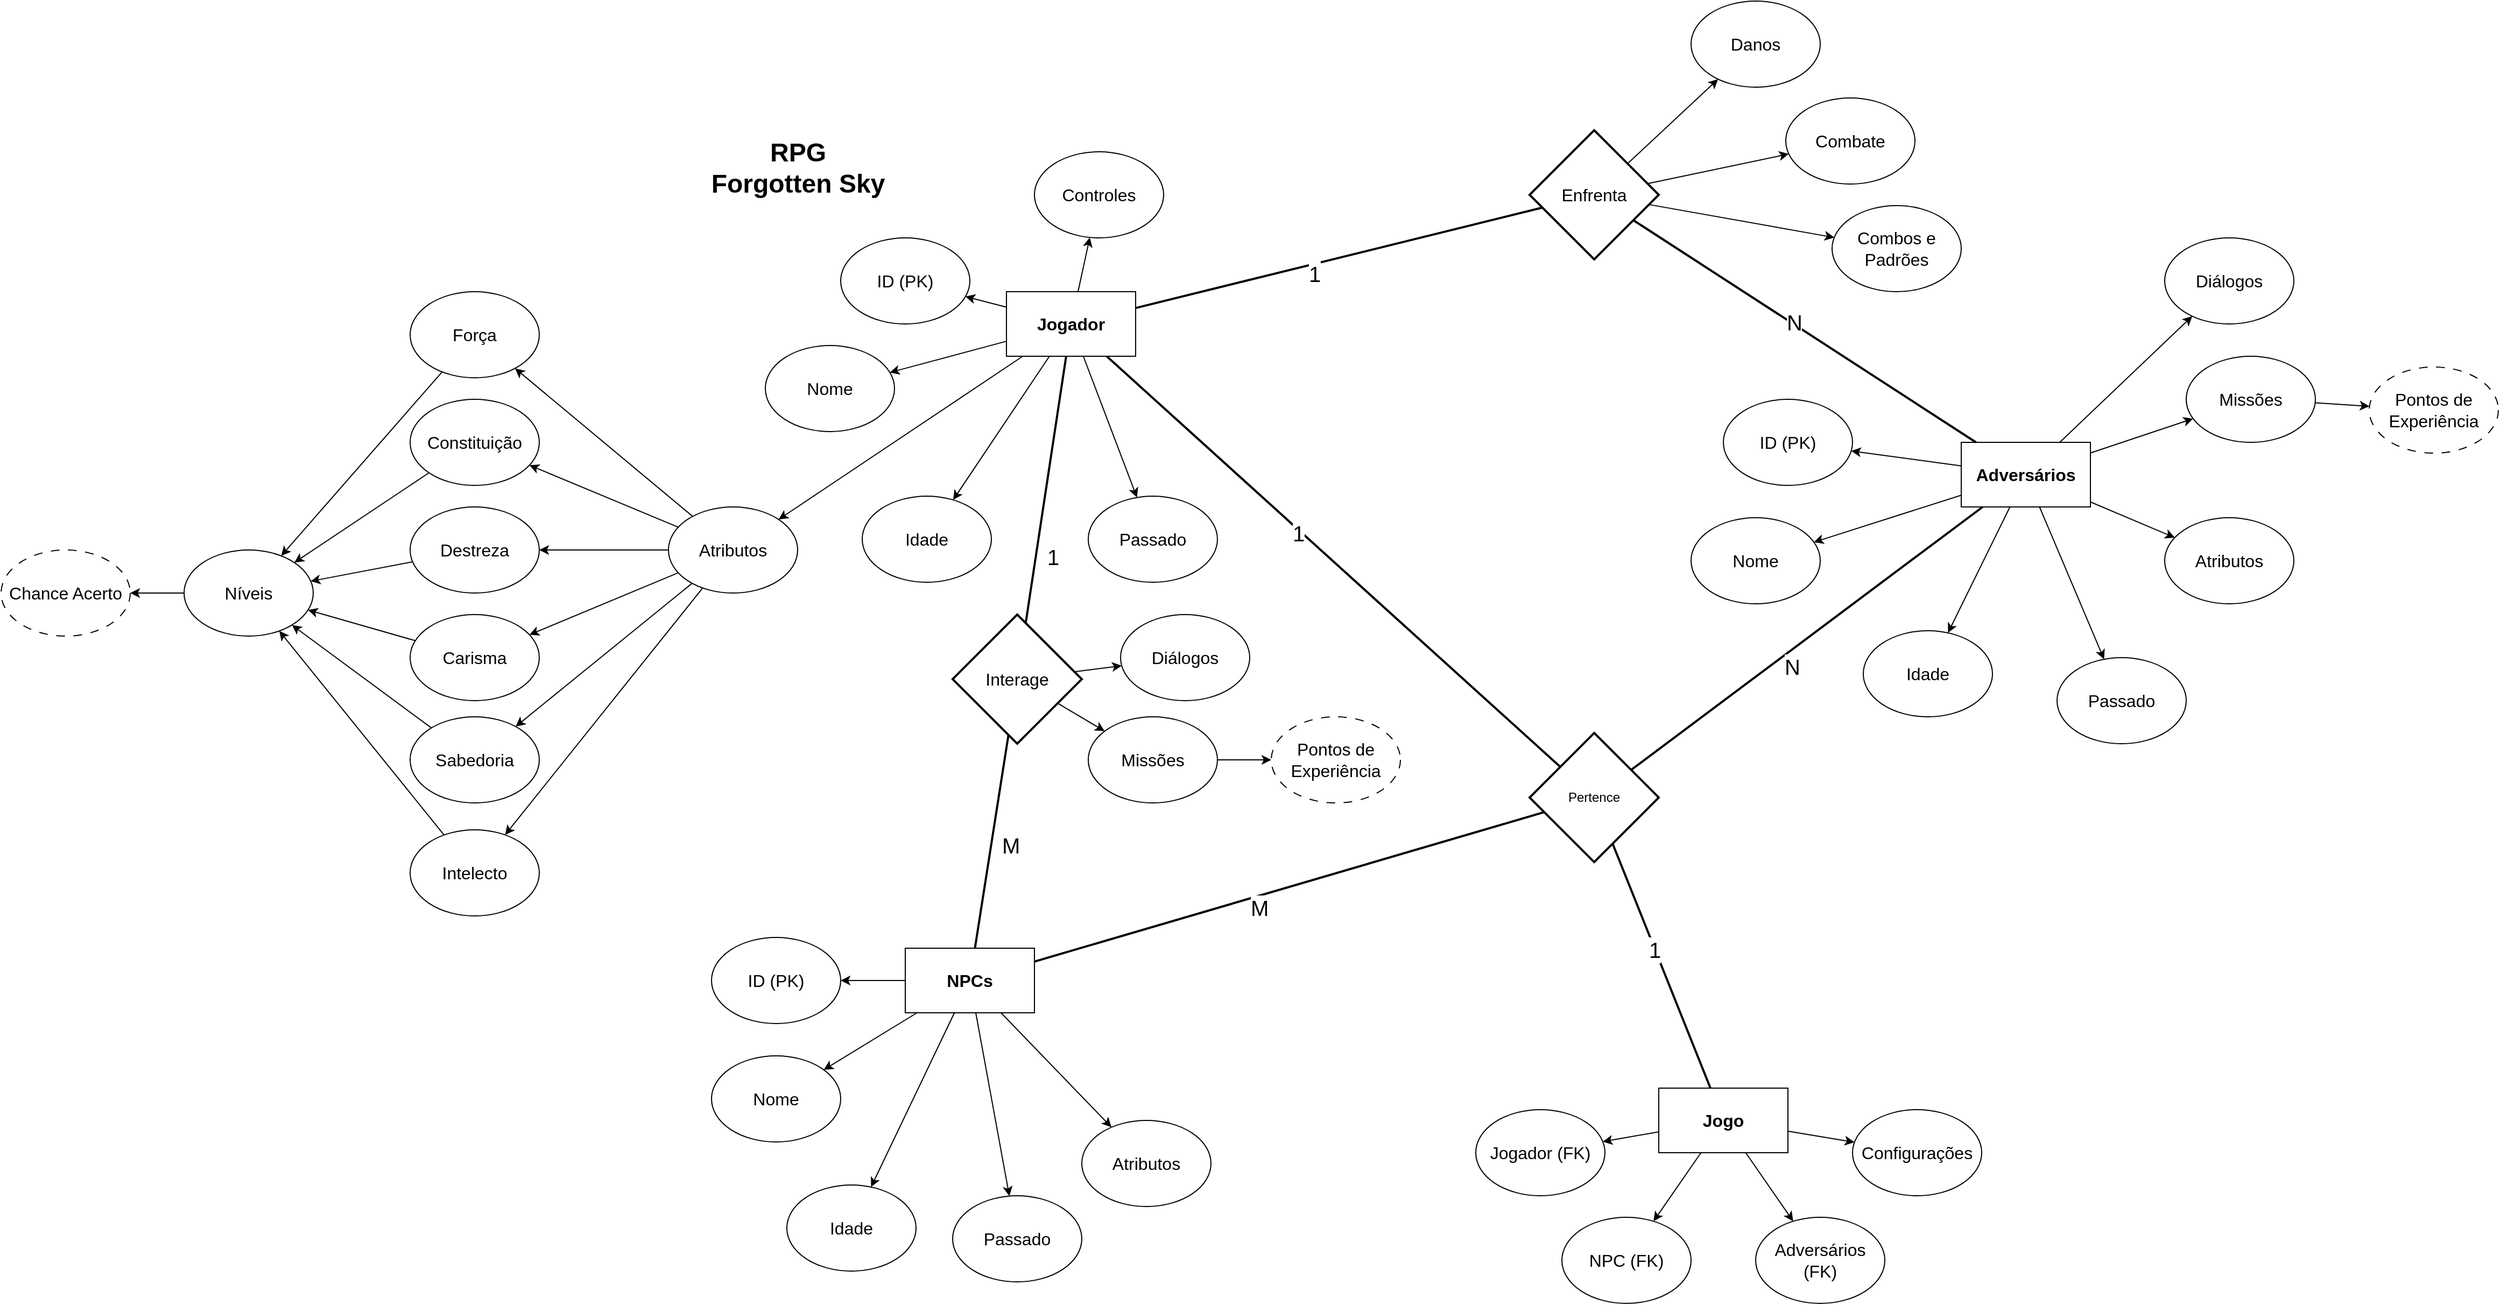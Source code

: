 <mxfile version="22.0.3" type="device">
  <diagram name="Página-1" id="PV0C417ytZdiI2iAubdF">
    <mxGraphModel dx="2379" dy="2709" grid="1" gridSize="10" guides="1" tooltips="1" connect="1" arrows="1" fold="1" page="1" pageScale="1" pageWidth="827" pageHeight="1169" math="0" shadow="0">
      <root>
        <mxCell id="0" />
        <mxCell id="1" parent="0" />
        <mxCell id="tN9eeVgs6B-u2x_idrSd-1" value="&lt;font style=&quot;font-size: 24px;&quot;&gt;&lt;b&gt;RPG&lt;br&gt;Forgotten Sky&lt;/b&gt;&lt;/font&gt;" style="text;html=1;align=center;verticalAlign=middle;resizable=0;points=[];autosize=1;strokeColor=none;fillColor=none;" parent="1" vertex="1">
          <mxGeometry x="70" y="40" width="180" height="70" as="geometry" />
        </mxCell>
        <mxCell id="tN9eeVgs6B-u2x_idrSd-2" value="&lt;font style=&quot;font-size: 16px;&quot;&gt;&lt;b&gt;Jogador&lt;/b&gt;&lt;/font&gt;" style="rounded=0;whiteSpace=wrap;html=1;" parent="1" vertex="1">
          <mxGeometry x="354" y="190" width="120" height="60" as="geometry" />
        </mxCell>
        <mxCell id="tN9eeVgs6B-u2x_idrSd-3" value="&lt;span style=&quot;font-size: 16px;&quot;&gt;&lt;b&gt;NPCs&lt;/b&gt;&lt;/span&gt;" style="rounded=0;whiteSpace=wrap;html=1;" parent="1" vertex="1">
          <mxGeometry x="260" y="800" width="120" height="60" as="geometry" />
        </mxCell>
        <mxCell id="tN9eeVgs6B-u2x_idrSd-6" value="&lt;font style=&quot;font-size: 16px;&quot;&gt;Nome&lt;/font&gt;" style="ellipse;whiteSpace=wrap;html=1;" parent="1" vertex="1">
          <mxGeometry x="130" y="240" width="120" height="80" as="geometry" />
        </mxCell>
        <mxCell id="tN9eeVgs6B-u2x_idrSd-7" value="&lt;font style=&quot;font-size: 16px;&quot;&gt;Idade&lt;/font&gt;" style="ellipse;whiteSpace=wrap;html=1;" parent="1" vertex="1">
          <mxGeometry x="220" y="380" width="120" height="80" as="geometry" />
        </mxCell>
        <mxCell id="tN9eeVgs6B-u2x_idrSd-8" value="&lt;font style=&quot;font-size: 16px;&quot;&gt;Passado&lt;/font&gt;" style="ellipse;whiteSpace=wrap;html=1;" parent="1" vertex="1">
          <mxGeometry x="430" y="380" width="120" height="80" as="geometry" />
        </mxCell>
        <mxCell id="tN9eeVgs6B-u2x_idrSd-9" value="&lt;font style=&quot;font-size: 16px;&quot;&gt;Atributos&lt;/font&gt;" style="ellipse;whiteSpace=wrap;html=1;" parent="1" vertex="1">
          <mxGeometry x="40" y="390" width="120" height="80" as="geometry" />
        </mxCell>
        <mxCell id="tN9eeVgs6B-u2x_idrSd-10" value="&lt;font style=&quot;font-size: 16px;&quot;&gt;Força&lt;/font&gt;" style="ellipse;whiteSpace=wrap;html=1;" parent="1" vertex="1">
          <mxGeometry x="-200" y="190" width="120" height="80" as="geometry" />
        </mxCell>
        <mxCell id="tN9eeVgs6B-u2x_idrSd-11" value="&lt;font style=&quot;font-size: 16px;&quot;&gt;Destreza&lt;/font&gt;" style="ellipse;whiteSpace=wrap;html=1;" parent="1" vertex="1">
          <mxGeometry x="-200" y="390" width="120" height="80" as="geometry" />
        </mxCell>
        <mxCell id="tN9eeVgs6B-u2x_idrSd-12" value="&lt;font style=&quot;font-size: 16px;&quot;&gt;Intelecto&lt;/font&gt;" style="ellipse;whiteSpace=wrap;html=1;" parent="1" vertex="1">
          <mxGeometry x="-200" y="690" width="120" height="80" as="geometry" />
        </mxCell>
        <mxCell id="tN9eeVgs6B-u2x_idrSd-13" value="&lt;font style=&quot;font-size: 16px;&quot;&gt;Constituição&lt;/font&gt;" style="ellipse;whiteSpace=wrap;html=1;" parent="1" vertex="1">
          <mxGeometry x="-200" y="290" width="120" height="80" as="geometry" />
        </mxCell>
        <mxCell id="tN9eeVgs6B-u2x_idrSd-14" value="&lt;font style=&quot;font-size: 16px;&quot;&gt;Sabedoria&lt;/font&gt;" style="ellipse;whiteSpace=wrap;html=1;" parent="1" vertex="1">
          <mxGeometry x="-200" y="585" width="120" height="80" as="geometry" />
        </mxCell>
        <mxCell id="tN9eeVgs6B-u2x_idrSd-15" value="&lt;font style=&quot;font-size: 16px;&quot;&gt;Carisma&lt;/font&gt;" style="ellipse;whiteSpace=wrap;html=1;" parent="1" vertex="1">
          <mxGeometry x="-200" y="490" width="120" height="80" as="geometry" />
        </mxCell>
        <mxCell id="tN9eeVgs6B-u2x_idrSd-16" value="&lt;font style=&quot;font-size: 16px;&quot;&gt;Níveis&lt;/font&gt;" style="ellipse;whiteSpace=wrap;html=1;" parent="1" vertex="1">
          <mxGeometry x="-410" y="430" width="120" height="80" as="geometry" />
        </mxCell>
        <mxCell id="tN9eeVgs6B-u2x_idrSd-17" value="&lt;span style=&quot;font-size: 16px;&quot;&gt;Chance Acerto&lt;/span&gt;" style="ellipse;whiteSpace=wrap;html=1;dashed=1;dashPattern=8 8;" parent="1" vertex="1">
          <mxGeometry x="-580" y="430" width="120" height="80" as="geometry" />
        </mxCell>
        <mxCell id="tN9eeVgs6B-u2x_idrSd-18" value="&lt;font style=&quot;font-size: 16px;&quot;&gt;ID (PK)&lt;/font&gt;" style="ellipse;whiteSpace=wrap;html=1;" parent="1" vertex="1">
          <mxGeometry x="200" y="140" width="120" height="80" as="geometry" />
        </mxCell>
        <mxCell id="tN9eeVgs6B-u2x_idrSd-38" value="&lt;font style=&quot;font-size: 16px;&quot;&gt;Nome&lt;/font&gt;" style="ellipse;whiteSpace=wrap;html=1;" parent="1" vertex="1">
          <mxGeometry x="80" y="900" width="120" height="80" as="geometry" />
        </mxCell>
        <mxCell id="tN9eeVgs6B-u2x_idrSd-39" value="&lt;font style=&quot;font-size: 16px;&quot;&gt;Idade&lt;/font&gt;" style="ellipse;whiteSpace=wrap;html=1;" parent="1" vertex="1">
          <mxGeometry x="150" y="1020" width="120" height="80" as="geometry" />
        </mxCell>
        <mxCell id="tN9eeVgs6B-u2x_idrSd-40" value="&lt;font style=&quot;font-size: 16px;&quot;&gt;Passado&lt;/font&gt;" style="ellipse;whiteSpace=wrap;html=1;" parent="1" vertex="1">
          <mxGeometry x="304" y="1030" width="120" height="80" as="geometry" />
        </mxCell>
        <mxCell id="tN9eeVgs6B-u2x_idrSd-41" value="&lt;font style=&quot;font-size: 16px;&quot;&gt;Atributos&lt;/font&gt;" style="ellipse;whiteSpace=wrap;html=1;" parent="1" vertex="1">
          <mxGeometry x="424" y="960" width="120" height="80" as="geometry" />
        </mxCell>
        <mxCell id="tN9eeVgs6B-u2x_idrSd-42" value="&lt;font style=&quot;font-size: 16px;&quot;&gt;ID (PK)&lt;/font&gt;" style="ellipse;whiteSpace=wrap;html=1;" parent="1" vertex="1">
          <mxGeometry x="80" y="790" width="120" height="80" as="geometry" />
        </mxCell>
        <mxCell id="tN9eeVgs6B-u2x_idrSd-44" value="&lt;span style=&quot;font-size: 16px;&quot;&gt;Diálogos&lt;/span&gt;" style="ellipse;whiteSpace=wrap;html=1;" parent="1" vertex="1">
          <mxGeometry x="460" y="490" width="120" height="80" as="geometry" />
        </mxCell>
        <mxCell id="tN9eeVgs6B-u2x_idrSd-45" value="&lt;font style=&quot;font-size: 16px;&quot;&gt;Missões&lt;/font&gt;" style="ellipse;whiteSpace=wrap;html=1;" parent="1" vertex="1">
          <mxGeometry x="430" y="585" width="120" height="80" as="geometry" />
        </mxCell>
        <mxCell id="tN9eeVgs6B-u2x_idrSd-46" value="&lt;span style=&quot;font-size: 16px;&quot;&gt;Pontos de Experiência&lt;/span&gt;" style="ellipse;whiteSpace=wrap;html=1;dashed=1;dashPattern=8 8;" parent="1" vertex="1">
          <mxGeometry x="600" y="585" width="120" height="80" as="geometry" />
        </mxCell>
        <mxCell id="tN9eeVgs6B-u2x_idrSd-62" value="&lt;span style=&quot;font-size: 16px;&quot;&gt;&lt;b&gt;Adversários&lt;/b&gt;&lt;/span&gt;" style="rounded=0;whiteSpace=wrap;html=1;" parent="1" vertex="1">
          <mxGeometry x="1241" y="330" width="120" height="60" as="geometry" />
        </mxCell>
        <mxCell id="tN9eeVgs6B-u2x_idrSd-63" value="&lt;font style=&quot;font-size: 16px;&quot;&gt;Nome&lt;/font&gt;" style="ellipse;whiteSpace=wrap;html=1;" parent="1" vertex="1">
          <mxGeometry x="990" y="400" width="120" height="80" as="geometry" />
        </mxCell>
        <mxCell id="tN9eeVgs6B-u2x_idrSd-64" value="&lt;font style=&quot;font-size: 16px;&quot;&gt;Idade&lt;/font&gt;" style="ellipse;whiteSpace=wrap;html=1;" parent="1" vertex="1">
          <mxGeometry x="1150" y="505" width="120" height="80" as="geometry" />
        </mxCell>
        <mxCell id="tN9eeVgs6B-u2x_idrSd-65" value="&lt;font style=&quot;font-size: 16px;&quot;&gt;Passado&lt;/font&gt;" style="ellipse;whiteSpace=wrap;html=1;" parent="1" vertex="1">
          <mxGeometry x="1330" y="530" width="120" height="80" as="geometry" />
        </mxCell>
        <mxCell id="tN9eeVgs6B-u2x_idrSd-66" value="&lt;font style=&quot;font-size: 16px;&quot;&gt;Atributos&lt;/font&gt;" style="ellipse;whiteSpace=wrap;html=1;" parent="1" vertex="1">
          <mxGeometry x="1430" y="400" width="120" height="80" as="geometry" />
        </mxCell>
        <mxCell id="tN9eeVgs6B-u2x_idrSd-67" value="&lt;font style=&quot;font-size: 16px;&quot;&gt;ID (PK)&lt;/font&gt;" style="ellipse;whiteSpace=wrap;html=1;" parent="1" vertex="1">
          <mxGeometry x="1020" y="290" width="120" height="80" as="geometry" />
        </mxCell>
        <mxCell id="tN9eeVgs6B-u2x_idrSd-68" value="&lt;span style=&quot;font-size: 16px;&quot;&gt;Diálogos&lt;/span&gt;" style="ellipse;whiteSpace=wrap;html=1;" parent="1" vertex="1">
          <mxGeometry x="1430" y="140" width="120" height="80" as="geometry" />
        </mxCell>
        <mxCell id="tN9eeVgs6B-u2x_idrSd-70" value="&lt;font style=&quot;font-size: 16px;&quot;&gt;Missões&lt;/font&gt;" style="ellipse;whiteSpace=wrap;html=1;" parent="1" vertex="1">
          <mxGeometry x="1450" y="250" width="120" height="80" as="geometry" />
        </mxCell>
        <mxCell id="tN9eeVgs6B-u2x_idrSd-71" value="&lt;span style=&quot;font-size: 16px;&quot;&gt;Pontos de Experiência&lt;/span&gt;" style="ellipse;whiteSpace=wrap;html=1;dashed=1;dashPattern=8 8;" parent="1" vertex="1">
          <mxGeometry x="1620" y="260" width="120" height="80" as="geometry" />
        </mxCell>
        <mxCell id="tN9eeVgs6B-u2x_idrSd-72" value="&lt;span style=&quot;font-size: 16px;&quot;&gt;Combate&lt;/span&gt;" style="ellipse;whiteSpace=wrap;html=1;" parent="1" vertex="1">
          <mxGeometry x="1078" y="10" width="120" height="80" as="geometry" />
        </mxCell>
        <mxCell id="tN9eeVgs6B-u2x_idrSd-73" value="&lt;span style=&quot;font-size: 16px;&quot;&gt;Combos e&lt;br&gt;Padrões&lt;br&gt;&lt;/span&gt;" style="ellipse;whiteSpace=wrap;html=1;" parent="1" vertex="1">
          <mxGeometry x="1121" y="110" width="120" height="80" as="geometry" />
        </mxCell>
        <mxCell id="tN9eeVgs6B-u2x_idrSd-75" value="&lt;span style=&quot;font-size: 16px;&quot;&gt;Danos&lt;br&gt;&lt;/span&gt;" style="ellipse;whiteSpace=wrap;html=1;" parent="1" vertex="1">
          <mxGeometry x="990" y="-80" width="120" height="80" as="geometry" />
        </mxCell>
        <mxCell id="tN9eeVgs6B-u2x_idrSd-78" value="&lt;font style=&quot;font-size: 16px;&quot;&gt;Controles&lt;/font&gt;" style="ellipse;whiteSpace=wrap;html=1;" parent="1" vertex="1">
          <mxGeometry x="380" y="60" width="120" height="80" as="geometry" />
        </mxCell>
        <mxCell id="KgcUx6kxorHHYvOVh6-6-1" value="&lt;font style=&quot;font-size: 16px;&quot;&gt;Interage&lt;/font&gt;" style="rhombus;whiteSpace=wrap;html=1;strokeWidth=2;" vertex="1" parent="1">
          <mxGeometry x="304" y="490" width="120" height="120" as="geometry" />
        </mxCell>
        <mxCell id="KgcUx6kxorHHYvOVh6-6-2" value="&lt;font style=&quot;font-size: 16px;&quot;&gt;Enfrenta&lt;/font&gt;" style="rhombus;whiteSpace=wrap;html=1;strokeWidth=2;" vertex="1" parent="1">
          <mxGeometry x="840" y="40" width="120" height="120" as="geometry" />
        </mxCell>
        <mxCell id="KgcUx6kxorHHYvOVh6-6-5" value="" style="endArrow=classic;html=1;rounded=0;strokeWidth=1;" edge="1" parent="1" source="tN9eeVgs6B-u2x_idrSd-2" target="tN9eeVgs6B-u2x_idrSd-18">
          <mxGeometry width="50" height="50" relative="1" as="geometry">
            <mxPoint x="330" y="670" as="sourcePoint" />
            <mxPoint x="590" y="610" as="targetPoint" />
          </mxGeometry>
        </mxCell>
        <mxCell id="KgcUx6kxorHHYvOVh6-6-6" value="" style="endArrow=none;html=1;rounded=0;strokeWidth=2;" edge="1" parent="1" source="KgcUx6kxorHHYvOVh6-6-1" target="tN9eeVgs6B-u2x_idrSd-2">
          <mxGeometry width="50" height="50" relative="1" as="geometry">
            <mxPoint x="700" y="630" as="sourcePoint" />
            <mxPoint x="750" y="580" as="targetPoint" />
          </mxGeometry>
        </mxCell>
        <mxCell id="KgcUx6kxorHHYvOVh6-6-33" value="&lt;font style=&quot;font-size: 20px;&quot;&gt;1&lt;/font&gt;" style="edgeLabel;html=1;align=left;verticalAlign=middle;resizable=0;points=[];" vertex="1" connectable="0" parent="KgcUx6kxorHHYvOVh6-6-6">
          <mxGeometry x="-0.49" y="-9" relative="1" as="geometry">
            <mxPoint as="offset" />
          </mxGeometry>
        </mxCell>
        <mxCell id="KgcUx6kxorHHYvOVh6-6-7" value="" style="endArrow=none;html=1;rounded=0;strokeWidth=2;" edge="1" parent="1" source="KgcUx6kxorHHYvOVh6-6-1" target="tN9eeVgs6B-u2x_idrSd-3">
          <mxGeometry width="50" height="50" relative="1" as="geometry">
            <mxPoint x="53" y="523" as="sourcePoint" />
            <mxPoint x="386" y="260" as="targetPoint" />
          </mxGeometry>
        </mxCell>
        <mxCell id="KgcUx6kxorHHYvOVh6-6-34" value="&lt;font style=&quot;font-size: 20px;&quot;&gt;M&lt;/font&gt;" style="edgeLabel;html=1;align=left;verticalAlign=middle;resizable=0;points=[];" vertex="1" connectable="0" parent="KgcUx6kxorHHYvOVh6-6-7">
          <mxGeometry x="0.018" y="8" relative="1" as="geometry">
            <mxPoint as="offset" />
          </mxGeometry>
        </mxCell>
        <mxCell id="KgcUx6kxorHHYvOVh6-6-8" value="" style="endArrow=classic;html=1;rounded=0;strokeWidth=1;" edge="1" parent="1" source="tN9eeVgs6B-u2x_idrSd-2" target="tN9eeVgs6B-u2x_idrSd-6">
          <mxGeometry width="50" height="50" relative="1" as="geometry">
            <mxPoint x="364" y="214" as="sourcePoint" />
            <mxPoint x="326" y="205" as="targetPoint" />
          </mxGeometry>
        </mxCell>
        <mxCell id="KgcUx6kxorHHYvOVh6-6-9" value="" style="endArrow=classic;html=1;rounded=0;strokeWidth=1;" edge="1" parent="1" source="tN9eeVgs6B-u2x_idrSd-2" target="tN9eeVgs6B-u2x_idrSd-7">
          <mxGeometry width="50" height="50" relative="1" as="geometry">
            <mxPoint x="374" y="224" as="sourcePoint" />
            <mxPoint x="336" y="215" as="targetPoint" />
          </mxGeometry>
        </mxCell>
        <mxCell id="KgcUx6kxorHHYvOVh6-6-10" value="" style="endArrow=classic;html=1;rounded=0;strokeWidth=1;" edge="1" parent="1" source="tN9eeVgs6B-u2x_idrSd-2" target="tN9eeVgs6B-u2x_idrSd-8">
          <mxGeometry width="50" height="50" relative="1" as="geometry">
            <mxPoint x="384" y="234" as="sourcePoint" />
            <mxPoint x="346" y="225" as="targetPoint" />
          </mxGeometry>
        </mxCell>
        <mxCell id="KgcUx6kxorHHYvOVh6-6-11" value="" style="endArrow=classic;html=1;rounded=0;strokeWidth=1;" edge="1" parent="1" source="tN9eeVgs6B-u2x_idrSd-2" target="tN9eeVgs6B-u2x_idrSd-9">
          <mxGeometry width="50" height="50" relative="1" as="geometry">
            <mxPoint x="394" y="244" as="sourcePoint" />
            <mxPoint x="356" y="235" as="targetPoint" />
          </mxGeometry>
        </mxCell>
        <mxCell id="KgcUx6kxorHHYvOVh6-6-12" value="" style="endArrow=classic;html=1;rounded=0;strokeWidth=1;" edge="1" parent="1" source="tN9eeVgs6B-u2x_idrSd-2" target="tN9eeVgs6B-u2x_idrSd-78">
          <mxGeometry width="50" height="50" relative="1" as="geometry">
            <mxPoint x="404" y="254" as="sourcePoint" />
            <mxPoint x="366" y="245" as="targetPoint" />
          </mxGeometry>
        </mxCell>
        <mxCell id="KgcUx6kxorHHYvOVh6-6-13" value="" style="endArrow=classic;html=1;rounded=0;strokeWidth=1;" edge="1" parent="1" source="tN9eeVgs6B-u2x_idrSd-3" target="tN9eeVgs6B-u2x_idrSd-42">
          <mxGeometry width="50" height="50" relative="1" as="geometry">
            <mxPoint x="435" y="260" as="sourcePoint" />
            <mxPoint x="485" y="391" as="targetPoint" />
          </mxGeometry>
        </mxCell>
        <mxCell id="KgcUx6kxorHHYvOVh6-6-14" value="" style="endArrow=classic;html=1;rounded=0;strokeWidth=1;" edge="1" parent="1" source="tN9eeVgs6B-u2x_idrSd-3" target="tN9eeVgs6B-u2x_idrSd-38">
          <mxGeometry width="50" height="50" relative="1" as="geometry">
            <mxPoint x="445" y="270" as="sourcePoint" />
            <mxPoint x="495" y="401" as="targetPoint" />
          </mxGeometry>
        </mxCell>
        <mxCell id="KgcUx6kxorHHYvOVh6-6-15" value="" style="endArrow=classic;html=1;rounded=0;strokeWidth=1;" edge="1" parent="1" source="tN9eeVgs6B-u2x_idrSd-3" target="tN9eeVgs6B-u2x_idrSd-39">
          <mxGeometry width="50" height="50" relative="1" as="geometry">
            <mxPoint x="455" y="280" as="sourcePoint" />
            <mxPoint x="505" y="411" as="targetPoint" />
          </mxGeometry>
        </mxCell>
        <mxCell id="KgcUx6kxorHHYvOVh6-6-16" value="" style="endArrow=classic;html=1;rounded=0;strokeWidth=1;" edge="1" parent="1" source="tN9eeVgs6B-u2x_idrSd-3" target="tN9eeVgs6B-u2x_idrSd-40">
          <mxGeometry width="50" height="50" relative="1" as="geometry">
            <mxPoint x="465" y="290" as="sourcePoint" />
            <mxPoint x="515" y="421" as="targetPoint" />
          </mxGeometry>
        </mxCell>
        <mxCell id="KgcUx6kxorHHYvOVh6-6-17" value="" style="endArrow=classic;html=1;rounded=0;strokeWidth=1;" edge="1" parent="1" source="tN9eeVgs6B-u2x_idrSd-3" target="tN9eeVgs6B-u2x_idrSd-41">
          <mxGeometry width="50" height="50" relative="1" as="geometry">
            <mxPoint x="475" y="300" as="sourcePoint" />
            <mxPoint x="525" y="431" as="targetPoint" />
          </mxGeometry>
        </mxCell>
        <mxCell id="KgcUx6kxorHHYvOVh6-6-18" value="" style="endArrow=classic;html=1;rounded=0;strokeWidth=1;" edge="1" parent="1" source="KgcUx6kxorHHYvOVh6-6-1" target="tN9eeVgs6B-u2x_idrSd-45">
          <mxGeometry width="50" height="50" relative="1" as="geometry">
            <mxPoint x="485" y="310" as="sourcePoint" />
            <mxPoint x="535" y="441" as="targetPoint" />
          </mxGeometry>
        </mxCell>
        <mxCell id="KgcUx6kxorHHYvOVh6-6-19" value="" style="endArrow=classic;html=1;rounded=0;strokeWidth=1;" edge="1" parent="1" source="KgcUx6kxorHHYvOVh6-6-1" target="tN9eeVgs6B-u2x_idrSd-44">
          <mxGeometry width="50" height="50" relative="1" as="geometry">
            <mxPoint x="495" y="320" as="sourcePoint" />
            <mxPoint x="545" y="451" as="targetPoint" />
          </mxGeometry>
        </mxCell>
        <mxCell id="KgcUx6kxorHHYvOVh6-6-20" value="" style="endArrow=classic;html=1;rounded=0;strokeWidth=1;" edge="1" parent="1" source="tN9eeVgs6B-u2x_idrSd-45" target="tN9eeVgs6B-u2x_idrSd-46">
          <mxGeometry width="50" height="50" relative="1" as="geometry">
            <mxPoint x="505" y="330" as="sourcePoint" />
            <mxPoint x="555" y="461" as="targetPoint" />
          </mxGeometry>
        </mxCell>
        <mxCell id="KgcUx6kxorHHYvOVh6-6-22" value="" style="endArrow=none;html=1;rounded=0;strokeWidth=2;" edge="1" parent="1" source="KgcUx6kxorHHYvOVh6-6-2" target="tN9eeVgs6B-u2x_idrSd-2">
          <mxGeometry width="50" height="50" relative="1" as="geometry">
            <mxPoint x="382" y="508" as="sourcePoint" />
            <mxPoint x="419" y="260" as="targetPoint" />
          </mxGeometry>
        </mxCell>
        <mxCell id="KgcUx6kxorHHYvOVh6-6-36" value="&lt;font style=&quot;font-size: 20px;&quot;&gt;1&lt;/font&gt;" style="edgeLabel;html=1;align=left;verticalAlign=middle;resizable=0;points=[];" vertex="1" connectable="0" parent="KgcUx6kxorHHYvOVh6-6-22">
          <mxGeometry x="0.167" y="7" relative="1" as="geometry">
            <mxPoint as="offset" />
          </mxGeometry>
        </mxCell>
        <mxCell id="KgcUx6kxorHHYvOVh6-6-23" value="" style="endArrow=none;html=1;rounded=0;strokeWidth=2;" edge="1" parent="1" source="KgcUx6kxorHHYvOVh6-6-2" target="tN9eeVgs6B-u2x_idrSd-62">
          <mxGeometry width="50" height="50" relative="1" as="geometry">
            <mxPoint x="392" y="518" as="sourcePoint" />
            <mxPoint x="429" y="270" as="targetPoint" />
          </mxGeometry>
        </mxCell>
        <mxCell id="KgcUx6kxorHHYvOVh6-6-37" value="&lt;font style=&quot;font-size: 20px;&quot;&gt;N&lt;/font&gt;" style="edgeLabel;html=1;align=left;verticalAlign=middle;resizable=0;points=[];" vertex="1" connectable="0" parent="KgcUx6kxorHHYvOVh6-6-23">
          <mxGeometry x="-0.108" y="-3" relative="1" as="geometry">
            <mxPoint as="offset" />
          </mxGeometry>
        </mxCell>
        <mxCell id="KgcUx6kxorHHYvOVh6-6-24" value="" style="endArrow=classic;html=1;rounded=0;strokeWidth=1;" edge="1" parent="1" source="tN9eeVgs6B-u2x_idrSd-16" target="tN9eeVgs6B-u2x_idrSd-17">
          <mxGeometry width="50" height="50" relative="1" as="geometry">
            <mxPoint x="603" y="923" as="sourcePoint" />
            <mxPoint x="671" y="957" as="targetPoint" />
          </mxGeometry>
        </mxCell>
        <mxCell id="KgcUx6kxorHHYvOVh6-6-25" value="" style="endArrow=classic;html=1;rounded=0;strokeWidth=1;" edge="1" parent="1" source="tN9eeVgs6B-u2x_idrSd-62" target="tN9eeVgs6B-u2x_idrSd-67">
          <mxGeometry width="50" height="50" relative="1" as="geometry">
            <mxPoint x="390" y="825" as="sourcePoint" />
            <mxPoint x="474" y="804" as="targetPoint" />
          </mxGeometry>
        </mxCell>
        <mxCell id="KgcUx6kxorHHYvOVh6-6-26" value="" style="endArrow=classic;html=1;rounded=0;strokeWidth=1;" edge="1" parent="1" source="tN9eeVgs6B-u2x_idrSd-62" target="tN9eeVgs6B-u2x_idrSd-63">
          <mxGeometry width="50" height="50" relative="1" as="geometry">
            <mxPoint x="1131" y="807" as="sourcePoint" />
            <mxPoint x="1017" y="819" as="targetPoint" />
          </mxGeometry>
        </mxCell>
        <mxCell id="KgcUx6kxorHHYvOVh6-6-27" value="" style="endArrow=classic;html=1;rounded=0;strokeWidth=1;" edge="1" parent="1" source="tN9eeVgs6B-u2x_idrSd-62" target="tN9eeVgs6B-u2x_idrSd-64">
          <mxGeometry width="50" height="50" relative="1" as="geometry">
            <mxPoint x="1141" y="817" as="sourcePoint" />
            <mxPoint x="1027" y="829" as="targetPoint" />
          </mxGeometry>
        </mxCell>
        <mxCell id="KgcUx6kxorHHYvOVh6-6-28" value="" style="endArrow=classic;html=1;rounded=0;strokeWidth=1;" edge="1" parent="1" source="tN9eeVgs6B-u2x_idrSd-62" target="tN9eeVgs6B-u2x_idrSd-65">
          <mxGeometry width="50" height="50" relative="1" as="geometry">
            <mxPoint x="1151" y="827" as="sourcePoint" />
            <mxPoint x="1037" y="839" as="targetPoint" />
          </mxGeometry>
        </mxCell>
        <mxCell id="KgcUx6kxorHHYvOVh6-6-29" value="" style="endArrow=classic;html=1;rounded=0;strokeWidth=1;" edge="1" parent="1" source="tN9eeVgs6B-u2x_idrSd-62" target="tN9eeVgs6B-u2x_idrSd-66">
          <mxGeometry width="50" height="50" relative="1" as="geometry">
            <mxPoint x="1161" y="837" as="sourcePoint" />
            <mxPoint x="1047" y="849" as="targetPoint" />
          </mxGeometry>
        </mxCell>
        <mxCell id="KgcUx6kxorHHYvOVh6-6-30" value="" style="endArrow=classic;html=1;rounded=0;strokeWidth=1;" edge="1" parent="1" source="tN9eeVgs6B-u2x_idrSd-62" target="tN9eeVgs6B-u2x_idrSd-70">
          <mxGeometry width="50" height="50" relative="1" as="geometry">
            <mxPoint x="1171" y="847" as="sourcePoint" />
            <mxPoint x="1057" y="859" as="targetPoint" />
          </mxGeometry>
        </mxCell>
        <mxCell id="KgcUx6kxorHHYvOVh6-6-31" value="" style="endArrow=classic;html=1;rounded=0;strokeWidth=1;" edge="1" parent="1" source="tN9eeVgs6B-u2x_idrSd-62" target="tN9eeVgs6B-u2x_idrSd-68">
          <mxGeometry width="50" height="50" relative="1" as="geometry">
            <mxPoint x="1181" y="857" as="sourcePoint" />
            <mxPoint x="1067" y="869" as="targetPoint" />
          </mxGeometry>
        </mxCell>
        <mxCell id="KgcUx6kxorHHYvOVh6-6-32" value="" style="endArrow=classic;html=1;rounded=0;strokeWidth=1;" edge="1" parent="1" source="KgcUx6kxorHHYvOVh6-6-2" target="tN9eeVgs6B-u2x_idrSd-72">
          <mxGeometry width="50" height="50" relative="1" as="geometry">
            <mxPoint x="1191" y="867" as="sourcePoint" />
            <mxPoint x="1077" y="879" as="targetPoint" />
          </mxGeometry>
        </mxCell>
        <mxCell id="KgcUx6kxorHHYvOVh6-6-35" value="" style="endArrow=classic;html=1;rounded=0;strokeWidth=1;" edge="1" parent="1" source="tN9eeVgs6B-u2x_idrSd-70" target="tN9eeVgs6B-u2x_idrSd-71">
          <mxGeometry width="50" height="50" relative="1" as="geometry">
            <mxPoint x="1334" y="470" as="sourcePoint" />
            <mxPoint x="1402" y="612" as="targetPoint" />
          </mxGeometry>
        </mxCell>
        <mxCell id="KgcUx6kxorHHYvOVh6-6-38" value="" style="endArrow=classic;html=1;rounded=0;strokeWidth=1;" edge="1" parent="1" source="KgcUx6kxorHHYvOVh6-6-2" target="tN9eeVgs6B-u2x_idrSd-75">
          <mxGeometry width="50" height="50" relative="1" as="geometry">
            <mxPoint x="1260" y="443" as="sourcePoint" />
            <mxPoint x="1200" y="447" as="targetPoint" />
          </mxGeometry>
        </mxCell>
        <mxCell id="KgcUx6kxorHHYvOVh6-6-39" value="" style="endArrow=classic;html=1;rounded=0;strokeWidth=1;" edge="1" parent="1" source="KgcUx6kxorHHYvOVh6-6-2" target="tN9eeVgs6B-u2x_idrSd-73">
          <mxGeometry width="50" height="50" relative="1" as="geometry">
            <mxPoint x="1270" y="453" as="sourcePoint" />
            <mxPoint x="1210" y="457" as="targetPoint" />
          </mxGeometry>
        </mxCell>
        <mxCell id="KgcUx6kxorHHYvOVh6-6-40" value="&lt;font style=&quot;font-size: 16px;&quot;&gt;&lt;b&gt;Jogo&lt;/b&gt;&lt;/font&gt;" style="rounded=0;whiteSpace=wrap;html=1;" vertex="1" parent="1">
          <mxGeometry x="960" y="930" width="120" height="60" as="geometry" />
        </mxCell>
        <mxCell id="KgcUx6kxorHHYvOVh6-6-41" value="&lt;font style=&quot;font-size: 16px;&quot;&gt;Jogador (FK)&lt;/font&gt;" style="ellipse;whiteSpace=wrap;html=1;" vertex="1" parent="1">
          <mxGeometry x="790" y="950" width="120" height="80" as="geometry" />
        </mxCell>
        <mxCell id="KgcUx6kxorHHYvOVh6-6-42" value="&lt;font style=&quot;font-size: 16px;&quot;&gt;NPC (FK)&lt;/font&gt;" style="ellipse;whiteSpace=wrap;html=1;" vertex="1" parent="1">
          <mxGeometry x="870" y="1050" width="120" height="80" as="geometry" />
        </mxCell>
        <mxCell id="KgcUx6kxorHHYvOVh6-6-43" value="&lt;font style=&quot;font-size: 16px;&quot;&gt;Adversários (FK)&lt;/font&gt;" style="ellipse;whiteSpace=wrap;html=1;" vertex="1" parent="1">
          <mxGeometry x="1050" y="1050" width="120" height="80" as="geometry" />
        </mxCell>
        <mxCell id="KgcUx6kxorHHYvOVh6-6-44" value="&lt;font style=&quot;font-size: 16px;&quot;&gt;Configurações&lt;/font&gt;" style="ellipse;whiteSpace=wrap;html=1;" vertex="1" parent="1">
          <mxGeometry x="1140" y="950" width="120" height="80" as="geometry" />
        </mxCell>
        <mxCell id="KgcUx6kxorHHYvOVh6-6-46" value="" style="endArrow=classic;html=1;rounded=0;strokeWidth=1;" edge="1" parent="1" source="tN9eeVgs6B-u2x_idrSd-10" target="tN9eeVgs6B-u2x_idrSd-16">
          <mxGeometry width="50" height="50" relative="1" as="geometry">
            <mxPoint x="-399" y="556" as="sourcePoint" />
            <mxPoint x="-250" y="420" as="targetPoint" />
          </mxGeometry>
        </mxCell>
        <mxCell id="KgcUx6kxorHHYvOVh6-6-47" value="" style="endArrow=classic;html=1;rounded=0;strokeWidth=1;" edge="1" parent="1" source="tN9eeVgs6B-u2x_idrSd-13" target="tN9eeVgs6B-u2x_idrSd-16">
          <mxGeometry width="50" height="50" relative="1" as="geometry">
            <mxPoint x="-127" y="371" as="sourcePoint" />
            <mxPoint x="-303" y="519" as="targetPoint" />
          </mxGeometry>
        </mxCell>
        <mxCell id="KgcUx6kxorHHYvOVh6-6-48" value="" style="endArrow=classic;html=1;rounded=0;strokeWidth=1;" edge="1" parent="1" source="tN9eeVgs6B-u2x_idrSd-11" target="tN9eeVgs6B-u2x_idrSd-16">
          <mxGeometry width="50" height="50" relative="1" as="geometry">
            <mxPoint x="-117" y="381" as="sourcePoint" />
            <mxPoint x="-293" y="529" as="targetPoint" />
          </mxGeometry>
        </mxCell>
        <mxCell id="KgcUx6kxorHHYvOVh6-6-49" value="" style="endArrow=classic;html=1;rounded=0;strokeWidth=1;" edge="1" parent="1" source="tN9eeVgs6B-u2x_idrSd-15" target="tN9eeVgs6B-u2x_idrSd-16">
          <mxGeometry width="50" height="50" relative="1" as="geometry">
            <mxPoint x="-107" y="391" as="sourcePoint" />
            <mxPoint x="-283" y="539" as="targetPoint" />
          </mxGeometry>
        </mxCell>
        <mxCell id="KgcUx6kxorHHYvOVh6-6-50" value="" style="endArrow=classic;html=1;rounded=0;strokeWidth=1;" edge="1" parent="1" source="tN9eeVgs6B-u2x_idrSd-14" target="tN9eeVgs6B-u2x_idrSd-16">
          <mxGeometry width="50" height="50" relative="1" as="geometry">
            <mxPoint x="-97" y="401" as="sourcePoint" />
            <mxPoint x="-273" y="549" as="targetPoint" />
          </mxGeometry>
        </mxCell>
        <mxCell id="KgcUx6kxorHHYvOVh6-6-51" value="" style="endArrow=classic;html=1;rounded=0;strokeWidth=1;" edge="1" parent="1" source="tN9eeVgs6B-u2x_idrSd-12" target="tN9eeVgs6B-u2x_idrSd-16">
          <mxGeometry width="50" height="50" relative="1" as="geometry">
            <mxPoint x="-87" y="411" as="sourcePoint" />
            <mxPoint x="-263" y="559" as="targetPoint" />
          </mxGeometry>
        </mxCell>
        <mxCell id="KgcUx6kxorHHYvOVh6-6-52" value="" style="endArrow=classic;html=1;rounded=0;strokeWidth=1;" edge="1" parent="1" source="tN9eeVgs6B-u2x_idrSd-9" target="tN9eeVgs6B-u2x_idrSd-10">
          <mxGeometry width="50" height="50" relative="1" as="geometry">
            <mxPoint x="-77" y="421" as="sourcePoint" />
            <mxPoint x="-253" y="569" as="targetPoint" />
          </mxGeometry>
        </mxCell>
        <mxCell id="KgcUx6kxorHHYvOVh6-6-53" value="" style="endArrow=classic;html=1;rounded=0;strokeWidth=1;" edge="1" parent="1" source="tN9eeVgs6B-u2x_idrSd-9" target="tN9eeVgs6B-u2x_idrSd-13">
          <mxGeometry width="50" height="50" relative="1" as="geometry">
            <mxPoint x="62" y="416" as="sourcePoint" />
            <mxPoint x="-42" y="364" as="targetPoint" />
          </mxGeometry>
        </mxCell>
        <mxCell id="KgcUx6kxorHHYvOVh6-6-54" value="" style="endArrow=classic;html=1;rounded=0;strokeWidth=1;" edge="1" parent="1" source="tN9eeVgs6B-u2x_idrSd-9" target="tN9eeVgs6B-u2x_idrSd-11">
          <mxGeometry width="50" height="50" relative="1" as="geometry">
            <mxPoint x="72" y="426" as="sourcePoint" />
            <mxPoint x="-32" y="374" as="targetPoint" />
          </mxGeometry>
        </mxCell>
        <mxCell id="KgcUx6kxorHHYvOVh6-6-55" value="" style="endArrow=classic;html=1;rounded=0;strokeWidth=1;" edge="1" parent="1" source="tN9eeVgs6B-u2x_idrSd-9" target="tN9eeVgs6B-u2x_idrSd-15">
          <mxGeometry width="50" height="50" relative="1" as="geometry">
            <mxPoint x="82" y="436" as="sourcePoint" />
            <mxPoint x="-22" y="384" as="targetPoint" />
          </mxGeometry>
        </mxCell>
        <mxCell id="KgcUx6kxorHHYvOVh6-6-56" value="" style="endArrow=classic;html=1;rounded=0;strokeWidth=1;" edge="1" parent="1" source="tN9eeVgs6B-u2x_idrSd-9" target="tN9eeVgs6B-u2x_idrSd-14">
          <mxGeometry width="50" height="50" relative="1" as="geometry">
            <mxPoint x="92" y="446" as="sourcePoint" />
            <mxPoint x="-12" y="394" as="targetPoint" />
          </mxGeometry>
        </mxCell>
        <mxCell id="KgcUx6kxorHHYvOVh6-6-57" value="" style="endArrow=classic;html=1;rounded=0;strokeWidth=1;" edge="1" parent="1" source="tN9eeVgs6B-u2x_idrSd-9" target="tN9eeVgs6B-u2x_idrSd-12">
          <mxGeometry width="50" height="50" relative="1" as="geometry">
            <mxPoint x="102" y="456" as="sourcePoint" />
            <mxPoint x="-2" y="404" as="targetPoint" />
          </mxGeometry>
        </mxCell>
        <mxCell id="KgcUx6kxorHHYvOVh6-6-60" value="Pertence" style="rhombus;whiteSpace=wrap;html=1;strokeWidth=2;" vertex="1" parent="1">
          <mxGeometry x="840" y="600" width="120" height="120" as="geometry" />
        </mxCell>
        <mxCell id="KgcUx6kxorHHYvOVh6-6-63" value="" style="endArrow=none;html=1;rounded=0;strokeWidth=2;" edge="1" parent="1" source="KgcUx6kxorHHYvOVh6-6-60" target="tN9eeVgs6B-u2x_idrSd-2">
          <mxGeometry width="50" height="50" relative="1" as="geometry">
            <mxPoint x="872" y="132" as="sourcePoint" />
            <mxPoint x="494" y="225" as="targetPoint" />
          </mxGeometry>
        </mxCell>
        <mxCell id="KgcUx6kxorHHYvOVh6-6-64" value="&lt;font style=&quot;font-size: 20px;&quot;&gt;1&lt;/font&gt;" style="edgeLabel;html=1;align=left;verticalAlign=middle;resizable=0;points=[];" vertex="1" connectable="0" parent="KgcUx6kxorHHYvOVh6-6-63">
          <mxGeometry x="0.167" y="7" relative="1" as="geometry">
            <mxPoint as="offset" />
          </mxGeometry>
        </mxCell>
        <mxCell id="KgcUx6kxorHHYvOVh6-6-65" value="" style="endArrow=none;html=1;rounded=0;strokeWidth=2;" edge="1" parent="1" source="tN9eeVgs6B-u2x_idrSd-62" target="KgcUx6kxorHHYvOVh6-6-60">
          <mxGeometry width="50" height="50" relative="1" as="geometry">
            <mxPoint x="1268" y="498.5" as="sourcePoint" />
            <mxPoint x="890" y="591.5" as="targetPoint" />
          </mxGeometry>
        </mxCell>
        <mxCell id="KgcUx6kxorHHYvOVh6-6-66" value="&lt;font style=&quot;font-size: 20px;&quot;&gt;N&lt;/font&gt;" style="edgeLabel;html=1;align=left;verticalAlign=middle;resizable=0;points=[];" vertex="1" connectable="0" parent="KgcUx6kxorHHYvOVh6-6-65">
          <mxGeometry x="0.167" y="7" relative="1" as="geometry">
            <mxPoint as="offset" />
          </mxGeometry>
        </mxCell>
        <mxCell id="KgcUx6kxorHHYvOVh6-6-67" value="" style="endArrow=none;html=1;rounded=0;strokeWidth=2;" edge="1" parent="1" source="KgcUx6kxorHHYvOVh6-6-60" target="tN9eeVgs6B-u2x_idrSd-3">
          <mxGeometry width="50" height="50" relative="1" as="geometry">
            <mxPoint x="892" y="152" as="sourcePoint" />
            <mxPoint x="514" y="245" as="targetPoint" />
          </mxGeometry>
        </mxCell>
        <mxCell id="KgcUx6kxorHHYvOVh6-6-68" value="&lt;font style=&quot;font-size: 20px;&quot;&gt;M&lt;/font&gt;" style="edgeLabel;html=1;align=left;verticalAlign=middle;resizable=0;points=[];" vertex="1" connectable="0" parent="KgcUx6kxorHHYvOVh6-6-67">
          <mxGeometry x="0.167" y="7" relative="1" as="geometry">
            <mxPoint as="offset" />
          </mxGeometry>
        </mxCell>
        <mxCell id="KgcUx6kxorHHYvOVh6-6-69" value="" style="endArrow=none;html=1;rounded=0;strokeWidth=2;" edge="1" parent="1" source="KgcUx6kxorHHYvOVh6-6-40" target="KgcUx6kxorHHYvOVh6-6-60">
          <mxGeometry width="50" height="50" relative="1" as="geometry">
            <mxPoint x="902" y="162" as="sourcePoint" />
            <mxPoint x="524" y="255" as="targetPoint" />
          </mxGeometry>
        </mxCell>
        <mxCell id="KgcUx6kxorHHYvOVh6-6-70" value="&lt;font style=&quot;font-size: 20px;&quot;&gt;1&lt;/font&gt;" style="edgeLabel;html=1;align=left;verticalAlign=middle;resizable=0;points=[];" vertex="1" connectable="0" parent="KgcUx6kxorHHYvOVh6-6-69">
          <mxGeometry x="0.167" y="7" relative="1" as="geometry">
            <mxPoint as="offset" />
          </mxGeometry>
        </mxCell>
        <mxCell id="KgcUx6kxorHHYvOVh6-6-71" value="" style="endArrow=classic;html=1;rounded=0;strokeWidth=1;" edge="1" parent="1" source="KgcUx6kxorHHYvOVh6-6-40" target="KgcUx6kxorHHYvOVh6-6-41">
          <mxGeometry width="50" height="50" relative="1" as="geometry">
            <mxPoint x="630" y="844" as="sourcePoint" />
            <mxPoint x="733" y="950" as="targetPoint" />
          </mxGeometry>
        </mxCell>
        <mxCell id="KgcUx6kxorHHYvOVh6-6-72" value="" style="endArrow=classic;html=1;rounded=0;strokeWidth=1;" edge="1" parent="1" source="KgcUx6kxorHHYvOVh6-6-40" target="KgcUx6kxorHHYvOVh6-6-42">
          <mxGeometry width="50" height="50" relative="1" as="geometry">
            <mxPoint x="369" y="880" as="sourcePoint" />
            <mxPoint x="472" y="986" as="targetPoint" />
          </mxGeometry>
        </mxCell>
        <mxCell id="KgcUx6kxorHHYvOVh6-6-73" value="" style="endArrow=classic;html=1;rounded=0;strokeWidth=1;" edge="1" parent="1" source="KgcUx6kxorHHYvOVh6-6-40" target="KgcUx6kxorHHYvOVh6-6-43">
          <mxGeometry width="50" height="50" relative="1" as="geometry">
            <mxPoint x="379" y="890" as="sourcePoint" />
            <mxPoint x="482" y="996" as="targetPoint" />
          </mxGeometry>
        </mxCell>
        <mxCell id="KgcUx6kxorHHYvOVh6-6-75" value="" style="endArrow=classic;html=1;rounded=0;strokeWidth=1;" edge="1" parent="1" source="KgcUx6kxorHHYvOVh6-6-40" target="KgcUx6kxorHHYvOVh6-6-44">
          <mxGeometry width="50" height="50" relative="1" as="geometry">
            <mxPoint x="399" y="910" as="sourcePoint" />
            <mxPoint x="502" y="1016" as="targetPoint" />
          </mxGeometry>
        </mxCell>
      </root>
    </mxGraphModel>
  </diagram>
</mxfile>
